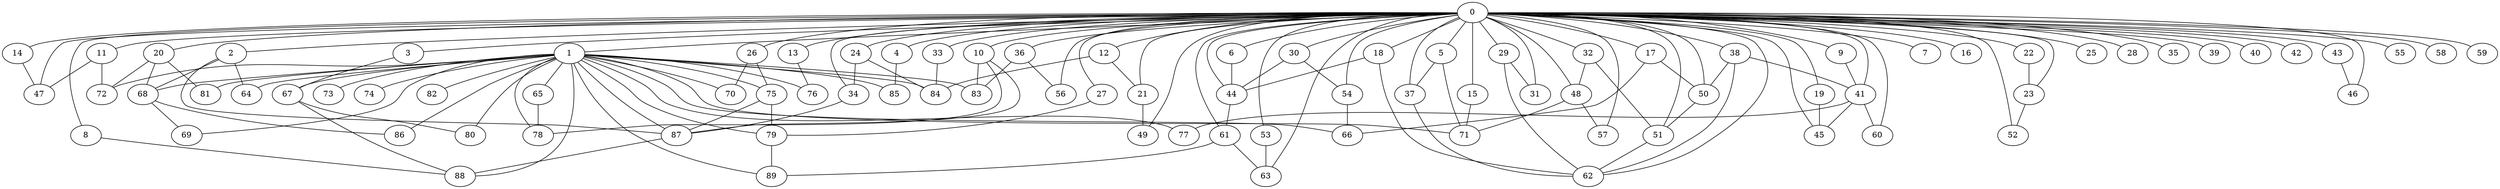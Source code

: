 
graph graphname {
    0 -- 1
0 -- 2
0 -- 3
0 -- 4
0 -- 5
0 -- 6
0 -- 7
0 -- 8
0 -- 9
0 -- 10
0 -- 11
0 -- 12
0 -- 13
0 -- 14
0 -- 15
0 -- 16
0 -- 17
0 -- 18
0 -- 19
0 -- 20
0 -- 21
0 -- 22
0 -- 23
0 -- 24
0 -- 25
0 -- 26
0 -- 27
0 -- 28
0 -- 29
0 -- 30
0 -- 31
0 -- 32
0 -- 33
0 -- 34
0 -- 35
0 -- 36
0 -- 37
0 -- 38
0 -- 39
0 -- 40
0 -- 41
0 -- 42
0 -- 43
0 -- 44
0 -- 45
0 -- 46
0 -- 47
0 -- 48
0 -- 49
0 -- 50
0 -- 51
0 -- 52
0 -- 53
0 -- 54
0 -- 55
0 -- 56
0 -- 57
0 -- 58
0 -- 59
0 -- 60
0 -- 61
0 -- 62
0 -- 63
1 -- 64
1 -- 65
1 -- 66
1 -- 67
1 -- 68
1 -- 69
1 -- 70
1 -- 71
1 -- 72
1 -- 73
1 -- 74
1 -- 75
1 -- 76
1 -- 77
1 -- 78
1 -- 79
1 -- 80
1 -- 81
1 -- 82
1 -- 83
1 -- 84
1 -- 85
1 -- 86
1 -- 87
1 -- 88
1 -- 89
2 -- 87
2 -- 64
2 -- 68
3 -- 67
4 -- 85
5 -- 71
5 -- 37
6 -- 44
8 -- 88
9 -- 41
10 -- 78
10 -- 83
10 -- 87
11 -- 47
11 -- 72
12 -- 21
12 -- 84
13 -- 76
14 -- 47
15 -- 71
17 -- 50
17 -- 66
18 -- 44
18 -- 62
19 -- 45
20 -- 81
20 -- 72
20 -- 68
21 -- 49
22 -- 23
23 -- 52
24 -- 84
24 -- 34
26 -- 75
26 -- 70
27 -- 79
29 -- 62
29 -- 31
30 -- 44
30 -- 54
32 -- 51
32 -- 48
33 -- 84
34 -- 87
36 -- 83
36 -- 56
37 -- 62
38 -- 62
38 -- 50
38 -- 41
41 -- 60
41 -- 77
41 -- 45
43 -- 46
44 -- 61
48 -- 71
48 -- 57
50 -- 51
51 -- 62
53 -- 63
54 -- 66
61 -- 89
61 -- 63
65 -- 78
67 -- 88
67 -- 80
68 -- 69
68 -- 86
75 -- 87
75 -- 79
79 -- 89
87 -- 88

}
